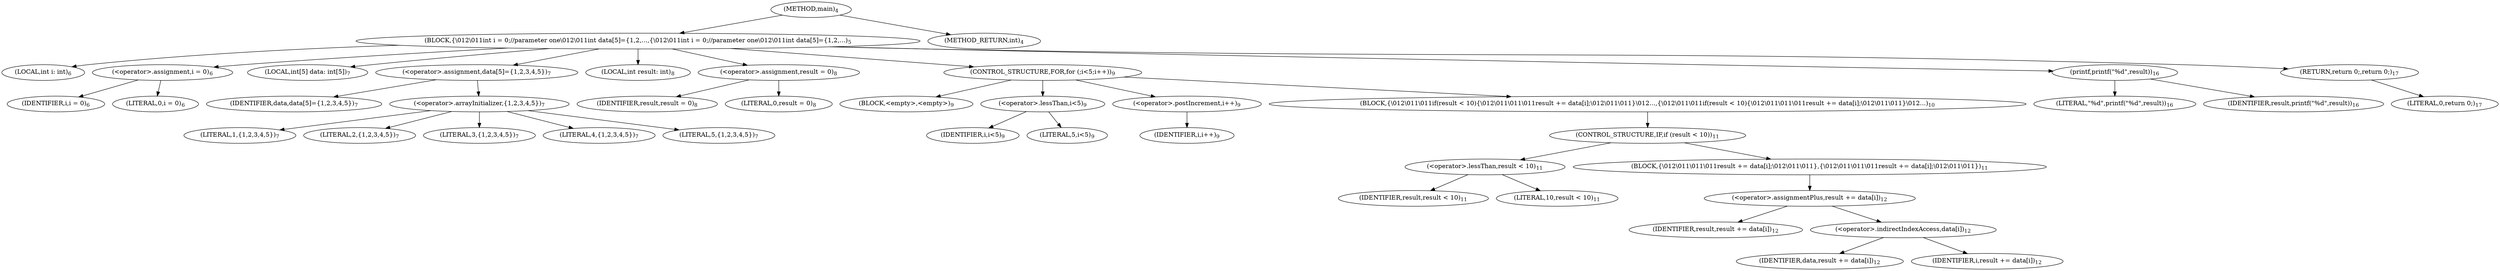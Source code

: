 digraph "main" {  
"9" [label = <(METHOD,main)<SUB>4</SUB>> ]
"10" [label = <(BLOCK,{\012\011int i = 0;//parameter one\012\011int data[5]={1,2,...,{\012\011int i = 0;//parameter one\012\011int data[5]={1,2,...)<SUB>5</SUB>> ]
"11" [label = <(LOCAL,int i: int)<SUB>6</SUB>> ]
"12" [label = <(&lt;operator&gt;.assignment,i = 0)<SUB>6</SUB>> ]
"13" [label = <(IDENTIFIER,i,i = 0)<SUB>6</SUB>> ]
"14" [label = <(LITERAL,0,i = 0)<SUB>6</SUB>> ]
"15" [label = <(LOCAL,int[5] data: int[5])<SUB>7</SUB>> ]
"16" [label = <(&lt;operator&gt;.assignment,data[5]={1,2,3,4,5})<SUB>7</SUB>> ]
"17" [label = <(IDENTIFIER,data,data[5]={1,2,3,4,5})<SUB>7</SUB>> ]
"18" [label = <(&lt;operator&gt;.arrayInitializer,{1,2,3,4,5})<SUB>7</SUB>> ]
"19" [label = <(LITERAL,1,{1,2,3,4,5})<SUB>7</SUB>> ]
"20" [label = <(LITERAL,2,{1,2,3,4,5})<SUB>7</SUB>> ]
"21" [label = <(LITERAL,3,{1,2,3,4,5})<SUB>7</SUB>> ]
"22" [label = <(LITERAL,4,{1,2,3,4,5})<SUB>7</SUB>> ]
"23" [label = <(LITERAL,5,{1,2,3,4,5})<SUB>7</SUB>> ]
"24" [label = <(LOCAL,int result: int)<SUB>8</SUB>> ]
"25" [label = <(&lt;operator&gt;.assignment,result = 0)<SUB>8</SUB>> ]
"26" [label = <(IDENTIFIER,result,result = 0)<SUB>8</SUB>> ]
"27" [label = <(LITERAL,0,result = 0)<SUB>8</SUB>> ]
"28" [label = <(CONTROL_STRUCTURE,FOR,for (;i&lt;5;i++))<SUB>9</SUB>> ]
"29" [label = <(BLOCK,&lt;empty&gt;,&lt;empty&gt;)<SUB>9</SUB>> ]
"30" [label = <(&lt;operator&gt;.lessThan,i&lt;5)<SUB>9</SUB>> ]
"31" [label = <(IDENTIFIER,i,i&lt;5)<SUB>9</SUB>> ]
"32" [label = <(LITERAL,5,i&lt;5)<SUB>9</SUB>> ]
"33" [label = <(&lt;operator&gt;.postIncrement,i++)<SUB>9</SUB>> ]
"34" [label = <(IDENTIFIER,i,i++)<SUB>9</SUB>> ]
"35" [label = <(BLOCK,{\012\011\011if(result &lt; 10){\012\011\011\011result += data[i];\012\011\011}\012...,{\012\011\011if(result &lt; 10){\012\011\011\011result += data[i];\012\011\011}\012...)<SUB>10</SUB>> ]
"36" [label = <(CONTROL_STRUCTURE,IF,if (result &lt; 10))<SUB>11</SUB>> ]
"37" [label = <(&lt;operator&gt;.lessThan,result &lt; 10)<SUB>11</SUB>> ]
"38" [label = <(IDENTIFIER,result,result &lt; 10)<SUB>11</SUB>> ]
"39" [label = <(LITERAL,10,result &lt; 10)<SUB>11</SUB>> ]
"40" [label = <(BLOCK,{\012\011\011\011result += data[i];\012\011\011},{\012\011\011\011result += data[i];\012\011\011})<SUB>11</SUB>> ]
"41" [label = <(&lt;operator&gt;.assignmentPlus,result += data[i])<SUB>12</SUB>> ]
"42" [label = <(IDENTIFIER,result,result += data[i])<SUB>12</SUB>> ]
"43" [label = <(&lt;operator&gt;.indirectIndexAccess,data[i])<SUB>12</SUB>> ]
"44" [label = <(IDENTIFIER,data,result += data[i])<SUB>12</SUB>> ]
"45" [label = <(IDENTIFIER,i,result += data[i])<SUB>12</SUB>> ]
"46" [label = <(printf,printf(&quot;%d&quot;,result))<SUB>16</SUB>> ]
"47" [label = <(LITERAL,&quot;%d&quot;,printf(&quot;%d&quot;,result))<SUB>16</SUB>> ]
"48" [label = <(IDENTIFIER,result,printf(&quot;%d&quot;,result))<SUB>16</SUB>> ]
"49" [label = <(RETURN,return 0;,return 0;)<SUB>17</SUB>> ]
"50" [label = <(LITERAL,0,return 0;)<SUB>17</SUB>> ]
"51" [label = <(METHOD_RETURN,int)<SUB>4</SUB>> ]
  "9" -> "10" 
  "9" -> "51" 
  "10" -> "11" 
  "10" -> "12" 
  "10" -> "15" 
  "10" -> "16" 
  "10" -> "24" 
  "10" -> "25" 
  "10" -> "28" 
  "10" -> "46" 
  "10" -> "49" 
  "12" -> "13" 
  "12" -> "14" 
  "16" -> "17" 
  "16" -> "18" 
  "18" -> "19" 
  "18" -> "20" 
  "18" -> "21" 
  "18" -> "22" 
  "18" -> "23" 
  "25" -> "26" 
  "25" -> "27" 
  "28" -> "29" 
  "28" -> "30" 
  "28" -> "33" 
  "28" -> "35" 
  "30" -> "31" 
  "30" -> "32" 
  "33" -> "34" 
  "35" -> "36" 
  "36" -> "37" 
  "36" -> "40" 
  "37" -> "38" 
  "37" -> "39" 
  "40" -> "41" 
  "41" -> "42" 
  "41" -> "43" 
  "43" -> "44" 
  "43" -> "45" 
  "46" -> "47" 
  "46" -> "48" 
  "49" -> "50" 
}
